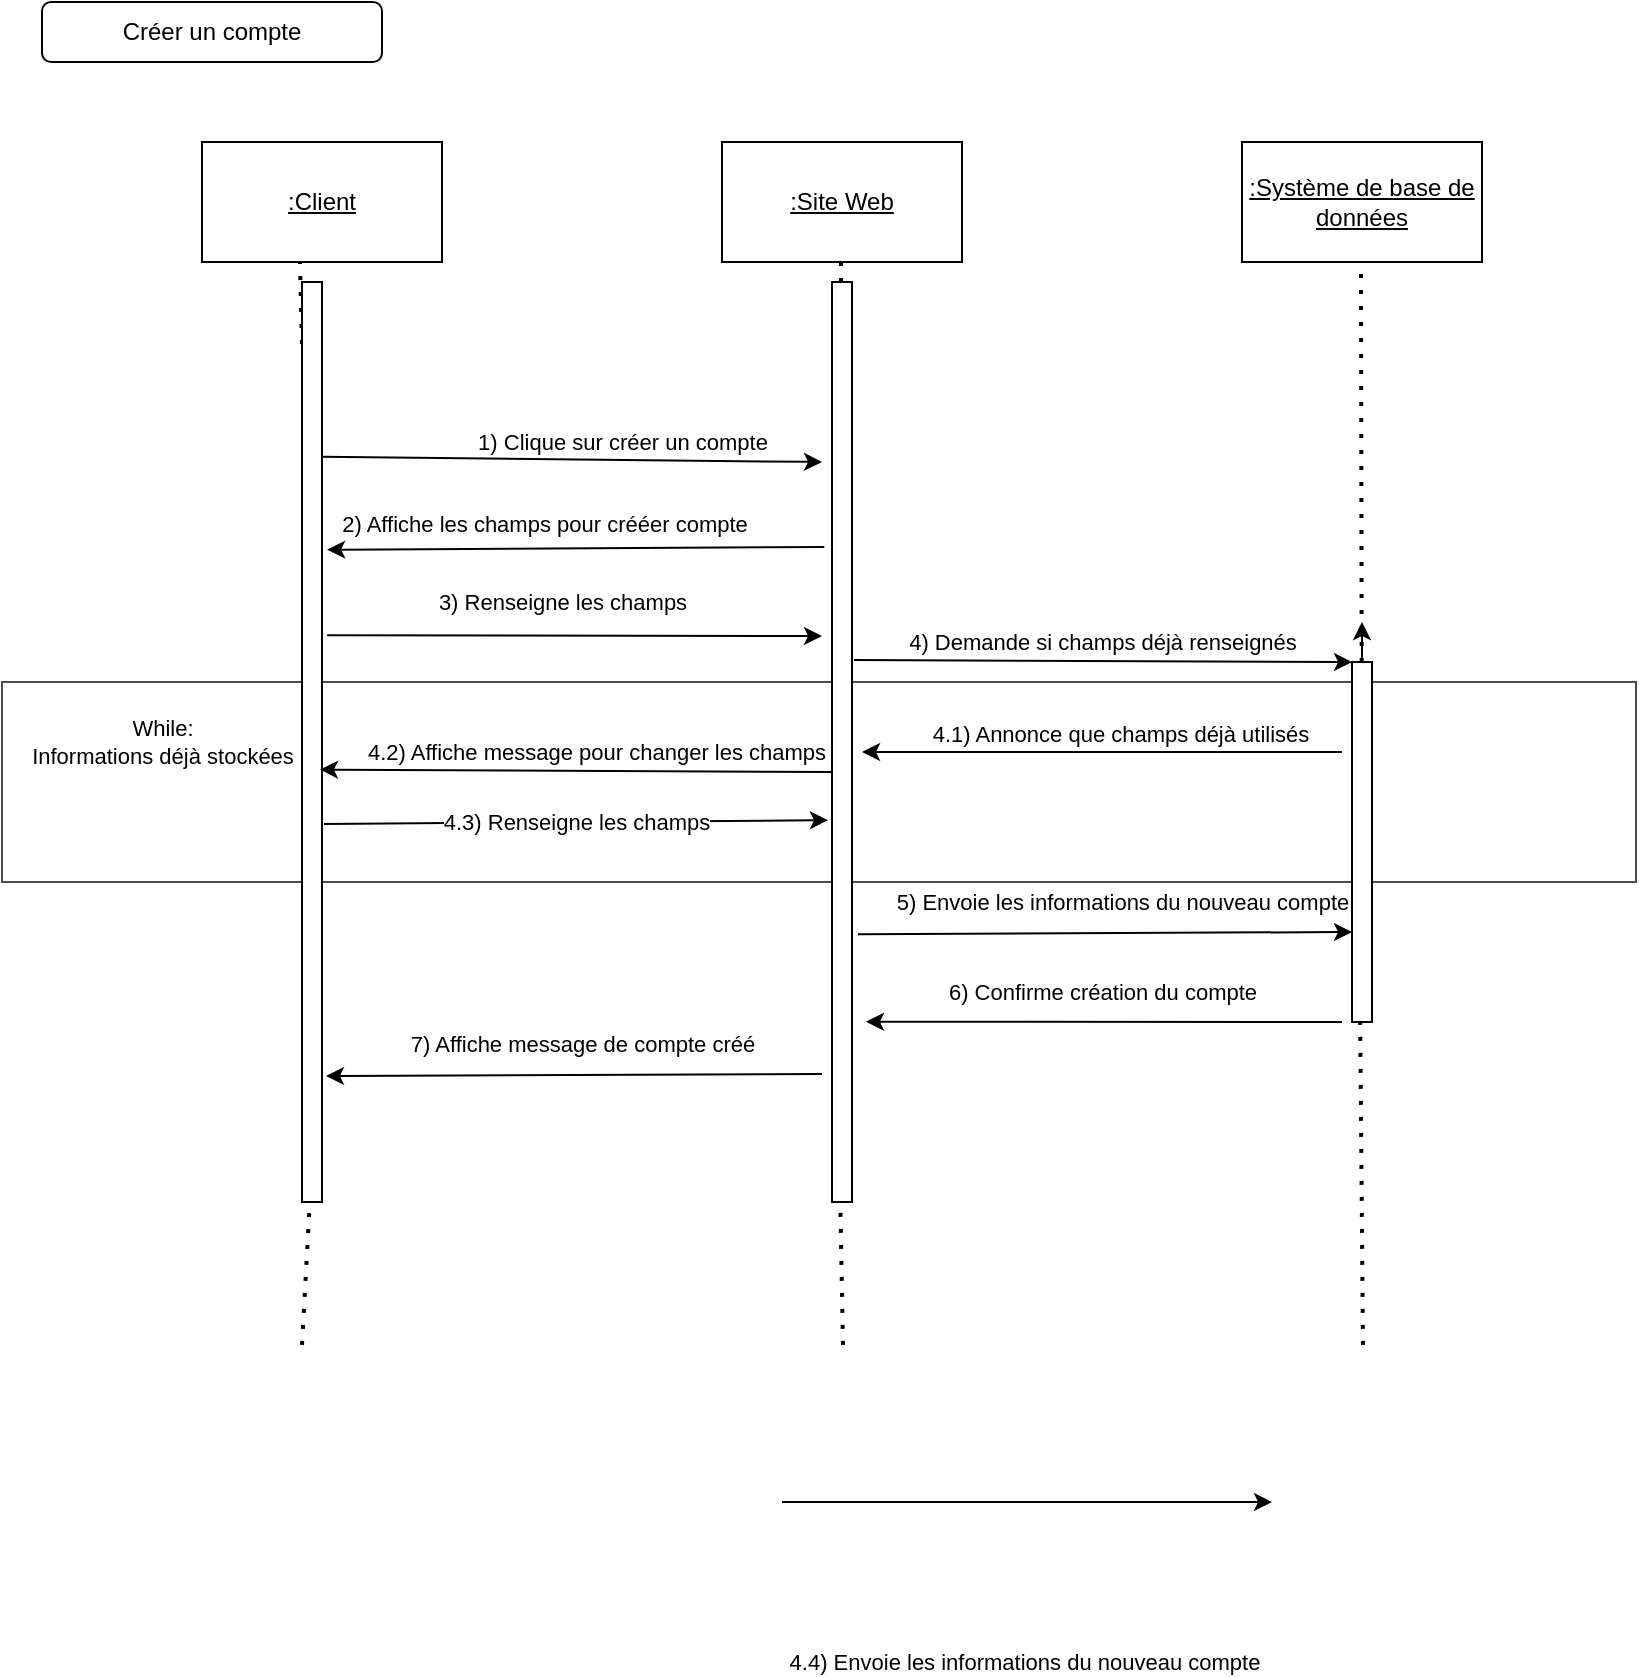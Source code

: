 <mxfile version="21.4.0" type="github">
  <diagram name="Page-1" id="ChRf2QH69-VeYN5kw443">
    <mxGraphModel dx="1434" dy="764" grid="1" gridSize="10" guides="1" tooltips="1" connect="1" arrows="1" fold="1" page="1" pageScale="1" pageWidth="827" pageHeight="1169" math="0" shadow="0">
      <root>
        <mxCell id="0" />
        <mxCell id="1" parent="0" />
        <mxCell id="i3jKSo3lkOhG3anvuw8--23" value="" style="rounded=0;whiteSpace=wrap;html=1;align=left;opacity=70;" vertex="1" parent="1">
          <mxGeometry x="10" y="430" width="817" height="100" as="geometry" />
        </mxCell>
        <mxCell id="i3jKSo3lkOhG3anvuw8--1" value="&lt;u&gt;:Client&lt;/u&gt;" style="rounded=0;whiteSpace=wrap;html=1;" vertex="1" parent="1">
          <mxGeometry x="110" y="160" width="120" height="60" as="geometry" />
        </mxCell>
        <mxCell id="i3jKSo3lkOhG3anvuw8--2" value="&lt;u&gt;:Site Web&lt;/u&gt;" style="rounded=0;whiteSpace=wrap;html=1;" vertex="1" parent="1">
          <mxGeometry x="370" y="160" width="120" height="60" as="geometry" />
        </mxCell>
        <mxCell id="i3jKSo3lkOhG3anvuw8--3" value="&lt;u&gt;:Système de base de données&lt;/u&gt;" style="rounded=0;whiteSpace=wrap;html=1;" vertex="1" parent="1">
          <mxGeometry x="630" y="160" width="120" height="60" as="geometry" />
        </mxCell>
        <mxCell id="i3jKSo3lkOhG3anvuw8--4" value="Créer un compte" style="rounded=1;whiteSpace=wrap;html=1;" vertex="1" parent="1">
          <mxGeometry x="30" y="90" width="170" height="30" as="geometry" />
        </mxCell>
        <mxCell id="i3jKSo3lkOhG3anvuw8--5" value="" style="endArrow=none;dashed=1;html=1;dashPattern=1 3;strokeWidth=2;rounded=0;entryX=0.408;entryY=0.993;entryDx=0;entryDy=0;entryPerimeter=0;" edge="1" parent="1" source="i3jKSo3lkOhG3anvuw8--9" target="i3jKSo3lkOhG3anvuw8--1">
          <mxGeometry width="50" height="50" relative="1" as="geometry">
            <mxPoint x="160" y="761.429" as="sourcePoint" />
            <mxPoint x="480" y="350" as="targetPoint" />
          </mxGeometry>
        </mxCell>
        <mxCell id="i3jKSo3lkOhG3anvuw8--6" value="" style="endArrow=none;dashed=1;html=1;dashPattern=1 3;strokeWidth=2;rounded=0;entryX=0.408;entryY=0.993;entryDx=0;entryDy=0;entryPerimeter=0;" edge="1" parent="1" source="i3jKSo3lkOhG3anvuw8--12">
          <mxGeometry width="50" height="50" relative="1" as="geometry">
            <mxPoint x="430.5" y="761.429" as="sourcePoint" />
            <mxPoint x="429.5" y="220" as="targetPoint" />
          </mxGeometry>
        </mxCell>
        <mxCell id="i3jKSo3lkOhG3anvuw8--7" value="" style="endArrow=none;dashed=1;html=1;dashPattern=1 3;strokeWidth=2;rounded=0;entryX=0.408;entryY=0.993;entryDx=0;entryDy=0;entryPerimeter=0;" edge="1" parent="1" source="i3jKSo3lkOhG3anvuw8--19">
          <mxGeometry width="50" height="50" relative="1" as="geometry">
            <mxPoint x="690.5" y="761.429" as="sourcePoint" />
            <mxPoint x="689.5" y="220" as="targetPoint" />
          </mxGeometry>
        </mxCell>
        <mxCell id="i3jKSo3lkOhG3anvuw8--8" value="" style="endArrow=none;dashed=1;html=1;dashPattern=1 3;strokeWidth=2;rounded=0;entryX=0.408;entryY=0.993;entryDx=0;entryDy=0;entryPerimeter=0;" edge="1" parent="1" target="i3jKSo3lkOhG3anvuw8--9">
          <mxGeometry width="50" height="50" relative="1" as="geometry">
            <mxPoint x="160" y="761.429" as="sourcePoint" />
            <mxPoint x="159" y="220" as="targetPoint" />
          </mxGeometry>
        </mxCell>
        <mxCell id="i3jKSo3lkOhG3anvuw8--9" value="" style="rounded=0;whiteSpace=wrap;html=1;" vertex="1" parent="1">
          <mxGeometry x="160" y="230" width="10" height="460" as="geometry" />
        </mxCell>
        <mxCell id="i3jKSo3lkOhG3anvuw8--10" value="1) Clique sur créer un compte" style="endArrow=classic;html=1;rounded=0;exitX=0.971;exitY=0.19;exitDx=0;exitDy=0;exitPerimeter=0;" edge="1" parent="1" source="i3jKSo3lkOhG3anvuw8--9">
          <mxGeometry x="0.2" y="9" width="50" height="50" relative="1" as="geometry">
            <mxPoint x="430" y="380" as="sourcePoint" />
            <mxPoint x="420" y="320" as="targetPoint" />
            <mxPoint as="offset" />
          </mxGeometry>
        </mxCell>
        <mxCell id="i3jKSo3lkOhG3anvuw8--11" value="" style="endArrow=none;dashed=1;html=1;dashPattern=1 3;strokeWidth=2;rounded=0;entryX=0.408;entryY=0.993;entryDx=0;entryDy=0;entryPerimeter=0;" edge="1" parent="1" target="i3jKSo3lkOhG3anvuw8--12">
          <mxGeometry width="50" height="50" relative="1" as="geometry">
            <mxPoint x="430.5" y="761.429" as="sourcePoint" />
            <mxPoint x="429.5" y="220" as="targetPoint" />
          </mxGeometry>
        </mxCell>
        <mxCell id="i3jKSo3lkOhG3anvuw8--12" value="" style="rounded=0;whiteSpace=wrap;html=1;" vertex="1" parent="1">
          <mxGeometry x="425" y="230" width="10" height="460" as="geometry" />
        </mxCell>
        <mxCell id="i3jKSo3lkOhG3anvuw8--13" value="" style="endArrow=classic;html=1;rounded=0;exitX=-0.386;exitY=0.288;exitDx=0;exitDy=0;exitPerimeter=0;entryX=1.257;entryY=0.291;entryDx=0;entryDy=0;entryPerimeter=0;" edge="1" parent="1" source="i3jKSo3lkOhG3anvuw8--12" target="i3jKSo3lkOhG3anvuw8--9">
          <mxGeometry width="50" height="50" relative="1" as="geometry">
            <mxPoint x="430" y="260" as="sourcePoint" />
            <mxPoint x="480" y="210" as="targetPoint" />
          </mxGeometry>
        </mxCell>
        <mxCell id="i3jKSo3lkOhG3anvuw8--14" value="2) Affiche les champs pour crééer compte" style="edgeLabel;html=1;align=center;verticalAlign=middle;resizable=0;points=[];" vertex="1" connectable="0" parent="i3jKSo3lkOhG3anvuw8--13">
          <mxGeometry x="0.155" y="2" relative="1" as="geometry">
            <mxPoint x="3" y="-15" as="offset" />
          </mxGeometry>
        </mxCell>
        <mxCell id="i3jKSo3lkOhG3anvuw8--15" value="3) Renseigne les champs" style="endArrow=classic;html=1;rounded=0;exitX=1.257;exitY=0.384;exitDx=0;exitDy=0;exitPerimeter=0;" edge="1" parent="1" source="i3jKSo3lkOhG3anvuw8--9">
          <mxGeometry x="-0.051" y="17" width="50" height="50" relative="1" as="geometry">
            <mxPoint x="430" y="450" as="sourcePoint" />
            <mxPoint x="420" y="407" as="targetPoint" />
            <mxPoint as="offset" />
          </mxGeometry>
        </mxCell>
        <mxCell id="i3jKSo3lkOhG3anvuw8--18" value="" style="endArrow=none;dashed=1;html=1;dashPattern=1 3;strokeWidth=2;rounded=0;entryX=0.408;entryY=0.993;entryDx=0;entryDy=0;entryPerimeter=0;" edge="1" parent="1" target="i3jKSo3lkOhG3anvuw8--19">
          <mxGeometry width="50" height="50" relative="1" as="geometry">
            <mxPoint x="690.5" y="761.429" as="sourcePoint" />
            <mxPoint x="689.5" y="220" as="targetPoint" />
          </mxGeometry>
        </mxCell>
        <mxCell id="i3jKSo3lkOhG3anvuw8--25" style="edgeStyle=orthogonalEdgeStyle;rounded=0;orthogonalLoop=1;jettySize=auto;html=1;exitX=0.5;exitY=0;exitDx=0;exitDy=0;" edge="1" parent="1" source="i3jKSo3lkOhG3anvuw8--19">
          <mxGeometry relative="1" as="geometry">
            <mxPoint x="690" y="400" as="targetPoint" />
          </mxGeometry>
        </mxCell>
        <mxCell id="i3jKSo3lkOhG3anvuw8--19" value="" style="rounded=0;whiteSpace=wrap;html=1;" vertex="1" parent="1">
          <mxGeometry x="685" y="420" width="10" height="180" as="geometry" />
        </mxCell>
        <mxCell id="i3jKSo3lkOhG3anvuw8--21" value="4.1) Annonce que champs déjà utilisés" style="endArrow=classic;html=1;rounded=0;" edge="1" parent="1">
          <mxGeometry x="-0.075" y="-9" width="50" height="50" relative="1" as="geometry">
            <mxPoint x="680" y="465" as="sourcePoint" />
            <mxPoint x="440" y="465" as="targetPoint" />
            <mxPoint as="offset" />
          </mxGeometry>
        </mxCell>
        <mxCell id="i3jKSo3lkOhG3anvuw8--26" value="4) Demande si champs déjà renseignés" style="endArrow=classic;html=1;rounded=0;entryX=0;entryY=0;entryDx=0;entryDy=0;exitX=1.1;exitY=0.411;exitDx=0;exitDy=0;exitPerimeter=0;" edge="1" parent="1" source="i3jKSo3lkOhG3anvuw8--12" target="i3jKSo3lkOhG3anvuw8--19">
          <mxGeometry x="-0.004" y="10" width="50" height="50" relative="1" as="geometry">
            <mxPoint x="440" y="420" as="sourcePoint" />
            <mxPoint x="440" y="370" as="targetPoint" />
            <mxPoint as="offset" />
          </mxGeometry>
        </mxCell>
        <mxCell id="i3jKSo3lkOhG3anvuw8--27" value="4.2) Affiche message pour changer les champs" style="endArrow=classic;html=1;rounded=0;exitX=0;exitY=0.5;exitDx=0;exitDy=0;entryX=0.9;entryY=0.53;entryDx=0;entryDy=0;entryPerimeter=0;" edge="1" parent="1" target="i3jKSo3lkOhG3anvuw8--9">
          <mxGeometry x="-0.075" y="-9" width="50" height="50" relative="1" as="geometry">
            <mxPoint x="425" y="475" as="sourcePoint" />
            <mxPoint x="180" y="475" as="targetPoint" />
            <mxPoint as="offset" />
          </mxGeometry>
        </mxCell>
        <mxCell id="i3jKSo3lkOhG3anvuw8--32" value="4.3) Renseigne les champs" style="endArrow=classic;html=1;rounded=0;entryX=-0.2;entryY=0.585;entryDx=0;entryDy=0;entryPerimeter=0;exitX=1.1;exitY=0.589;exitDx=0;exitDy=0;exitPerimeter=0;" edge="1" parent="1" source="i3jKSo3lkOhG3anvuw8--9" target="i3jKSo3lkOhG3anvuw8--12">
          <mxGeometry width="50" height="50" relative="1" as="geometry">
            <mxPoint x="390" y="420" as="sourcePoint" />
            <mxPoint x="440" y="370" as="targetPoint" />
          </mxGeometry>
        </mxCell>
        <mxCell id="i3jKSo3lkOhG3anvuw8--34" value="While: &lt;br&gt;Informations déjà stockées" style="endArrow=classic;html=1;rounded=0;entryX=0;entryY=0.75;entryDx=0;entryDy=0;" edge="1" parent="1">
          <mxGeometry x="-1" y="490" width="50" height="50" relative="1" as="geometry">
            <mxPoint x="400" y="840" as="sourcePoint" />
            <mxPoint x="645" y="840" as="targetPoint" />
            <mxPoint x="-310" y="110" as="offset" />
          </mxGeometry>
        </mxCell>
        <mxCell id="i3jKSo3lkOhG3anvuw8--35" value="4.4) Envoie les informations du nouveau compte" style="edgeLabel;html=1;align=center;verticalAlign=middle;resizable=0;points=[];" vertex="1" connectable="0" parent="i3jKSo3lkOhG3anvuw8--34">
          <mxGeometry x="-0.289" y="3" relative="1" as="geometry">
            <mxPoint x="34" y="83" as="offset" />
          </mxGeometry>
        </mxCell>
        <mxCell id="i3jKSo3lkOhG3anvuw8--36" value="5) Envoie les informations du nouveau compte" style="endArrow=classic;html=1;rounded=0;entryX=0;entryY=0.75;entryDx=0;entryDy=0;exitX=1.3;exitY=0.709;exitDx=0;exitDy=0;exitPerimeter=0;" edge="1" parent="1" source="i3jKSo3lkOhG3anvuw8--12" target="i3jKSo3lkOhG3anvuw8--19">
          <mxGeometry x="0.069" y="16" width="50" height="50" relative="1" as="geometry">
            <mxPoint x="390" y="470" as="sourcePoint" />
            <mxPoint x="440" y="420" as="targetPoint" />
            <mxPoint as="offset" />
          </mxGeometry>
        </mxCell>
        <mxCell id="i3jKSo3lkOhG3anvuw8--37" value="" style="endArrow=classic;html=1;rounded=0;entryX=1.7;entryY=0.804;entryDx=0;entryDy=0;entryPerimeter=0;" edge="1" parent="1" target="i3jKSo3lkOhG3anvuw8--12">
          <mxGeometry width="50" height="50" relative="1" as="geometry">
            <mxPoint x="680" y="600" as="sourcePoint" />
            <mxPoint x="440" y="420" as="targetPoint" />
          </mxGeometry>
        </mxCell>
        <mxCell id="i3jKSo3lkOhG3anvuw8--38" value="6) Confirme création du compte" style="edgeLabel;html=1;align=center;verticalAlign=middle;resizable=0;points=[];" vertex="1" connectable="0" parent="i3jKSo3lkOhG3anvuw8--37">
          <mxGeometry x="0.143" y="-3" relative="1" as="geometry">
            <mxPoint x="16" y="-12" as="offset" />
          </mxGeometry>
        </mxCell>
        <mxCell id="i3jKSo3lkOhG3anvuw8--39" value="" style="endArrow=classic;html=1;rounded=0;exitX=-0.5;exitY=0.861;exitDx=0;exitDy=0;exitPerimeter=0;entryX=1.2;entryY=0.863;entryDx=0;entryDy=0;entryPerimeter=0;" edge="1" parent="1" source="i3jKSo3lkOhG3anvuw8--12" target="i3jKSo3lkOhG3anvuw8--9">
          <mxGeometry width="50" height="50" relative="1" as="geometry">
            <mxPoint x="390" y="470" as="sourcePoint" />
            <mxPoint x="440" y="420" as="targetPoint" />
          </mxGeometry>
        </mxCell>
        <mxCell id="i3jKSo3lkOhG3anvuw8--40" value="7) Affiche message de compte créé" style="edgeLabel;html=1;align=center;verticalAlign=middle;resizable=0;points=[];" vertex="1" connectable="0" parent="i3jKSo3lkOhG3anvuw8--39">
          <mxGeometry x="-0.145" y="-3" relative="1" as="geometry">
            <mxPoint x="-14" y="-13" as="offset" />
          </mxGeometry>
        </mxCell>
      </root>
    </mxGraphModel>
  </diagram>
</mxfile>
